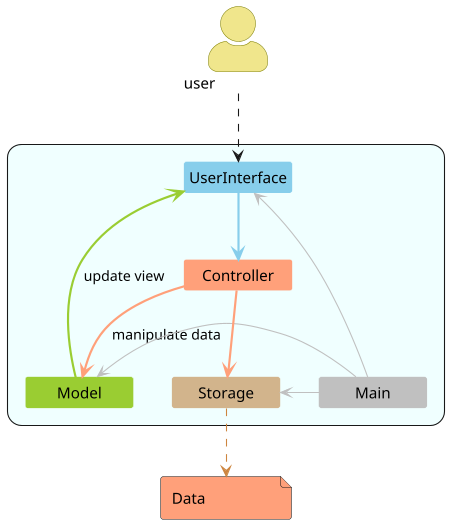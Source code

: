 @startuml
allowmixing
skinparam actorStyle awesome
skinparam rectangle {
    roundCorner 25
}
skinparam MinClassWidth 100
hide circle
hide members
scale 450 width
skinparam Class {
    BorderColor Azure
}
skinparam Shadowing false
skinparam Actor {
    BorderColor Olive
    BackgroundColor Khaki
}

actor user

rectangle #Azure {
    class UserInterface #SkyBlue {
    }
    class Model #YellowGreen {
    }
    class Controller #LightSalmon {
    }
    class Main #Silver {
    }
    class Storage #Tan {
    }
}

package Data <<File>> #LightSalmon {
}

user ..down> UserInterface
UserInterface -down[bold,#SkyBlue]-> Controller
Controller -[Bold,#LightSalmon]-> Model : manipulate data
Model --[bold,#YellowGreen]> UserInterface : update view
UserInterface <-[#Silver] Main
Main -up[#Silver]> Model
Main -right[#Silver]> Storage
Storage ..[#Peru]> Data
Controller -[bold,#LightSalmon]> Storage

@enduml